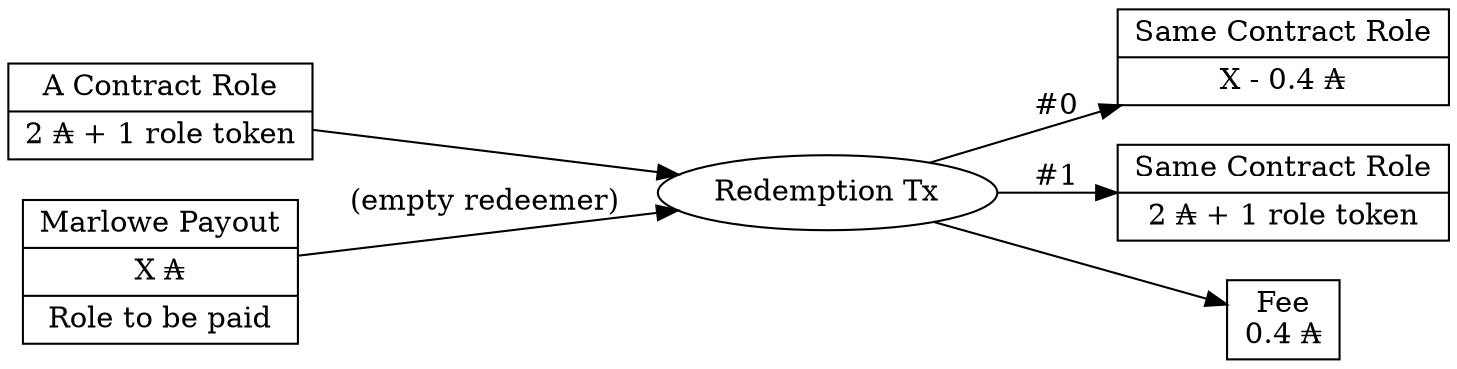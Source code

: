 digraph Redeem {

rankdir=LR

node [shape=record]


Tx0_Role [label="A Contract Role|2 ₳ + 1 role token"]


Tx0_Script [label="Marlowe Payout|X ₳|Role to be paid"]


Tx1 [shape=oval label="Redemption Tx"]

Tx0_Role -> Tx1

Tx0_Script -> Tx1 [label="(empty redeemer)"]


Tx1_0 [label="Same Contract Role|X - 0.4 ₳"]

Tx1 -> Tx1_0 [label="#0"]


Tx1_1 [label="Same Contract Role|2 ₳ + 1 role token"]

Tx1 -> Tx1_1 [label="#1"]


Tx1_Fee [label="Fee\n0.4 ₳"]

Tx1 -> Tx1_Fee


}
